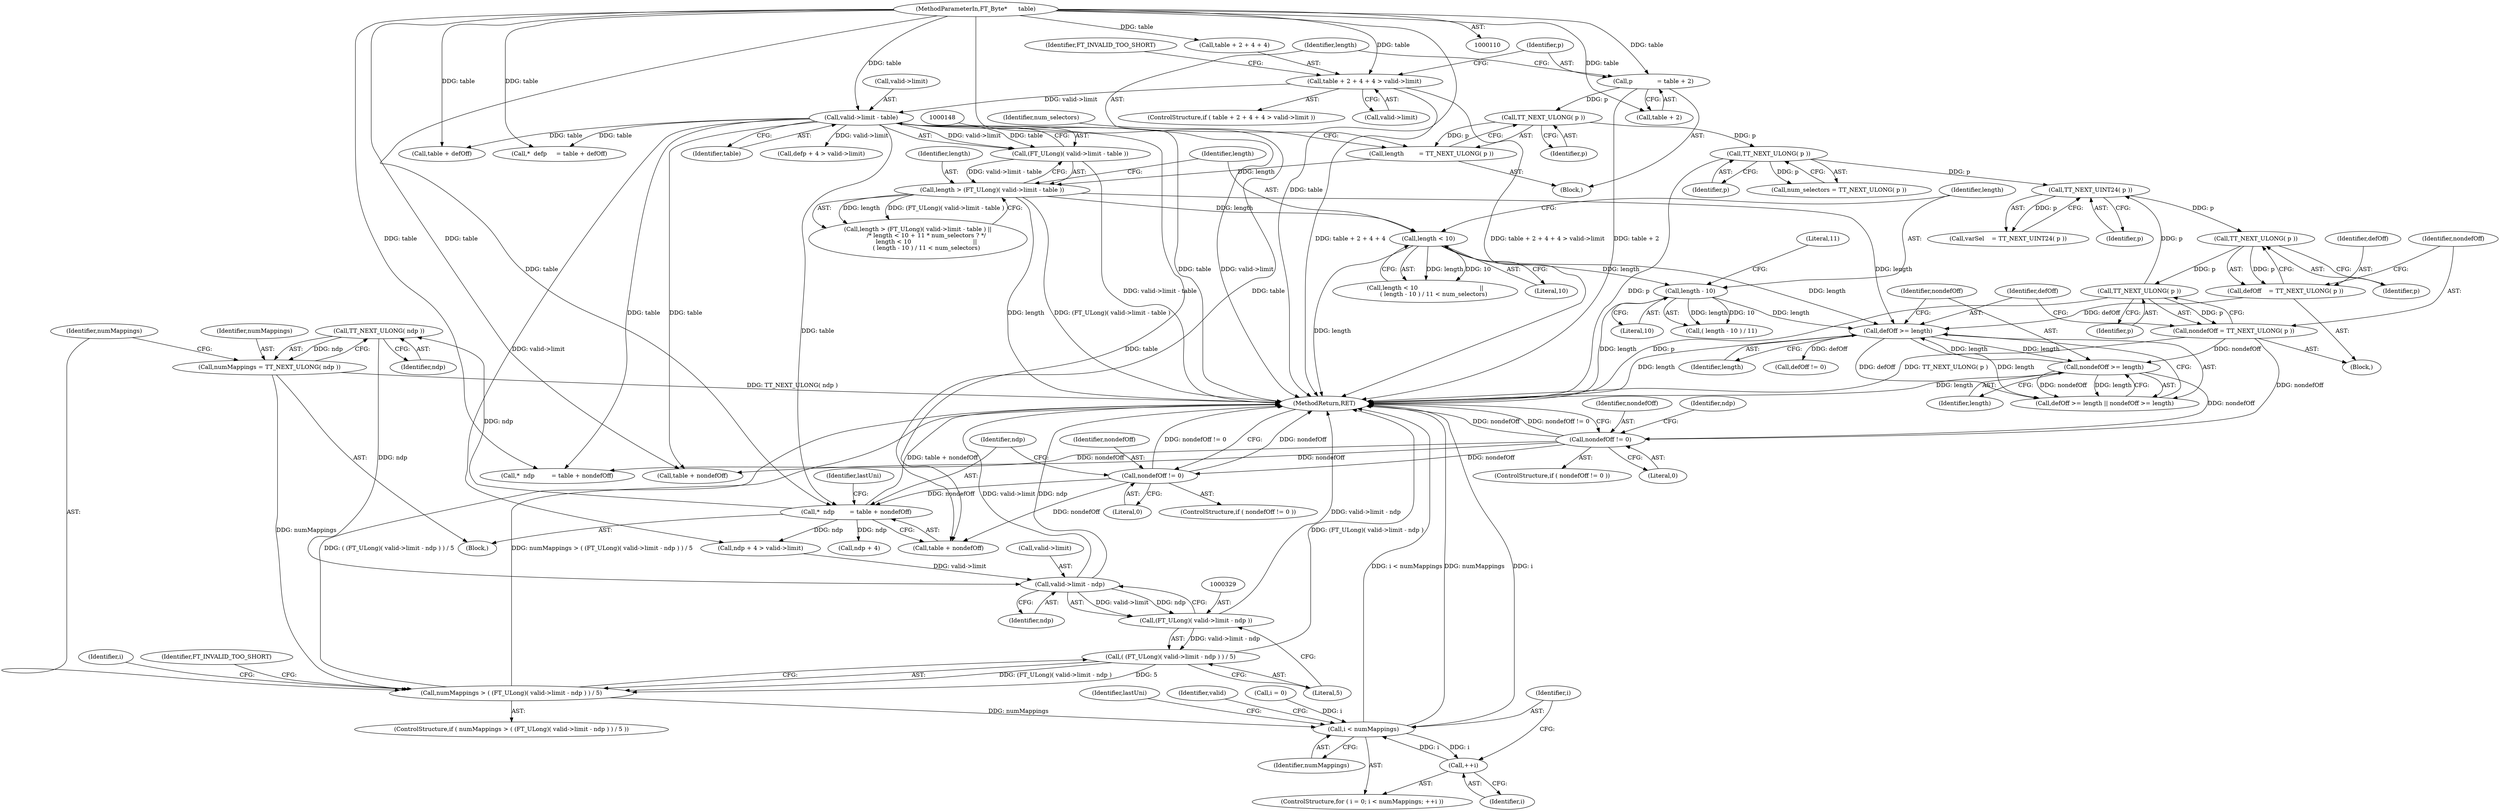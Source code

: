 digraph "0_savannah_57cbb8c148999ba8f14ed53435fc071ac9953afd@pointer" {
"1000322" [label="(Call,TT_NEXT_ULONG( ndp ))"];
"1000300" [label="(Call,*  ndp        = table + nondefOff)"];
"1000111" [label="(MethodParameterIn,FT_Byte*      table)"];
"1000149" [label="(Call,valid->limit - table)"];
"1000118" [label="(Call,table + 2 + 4 + 4 > valid->limit)"];
"1000295" [label="(Call,nondefOff != 0)"];
"1000279" [label="(Call,nondefOff != 0)"];
"1000193" [label="(Call,nondefOff = TT_NEXT_ULONG( p ))"];
"1000195" [label="(Call,TT_NEXT_ULONG( p ))"];
"1000190" [label="(Call,TT_NEXT_ULONG( p ))"];
"1000185" [label="(Call,TT_NEXT_UINT24( p ))"];
"1000141" [label="(Call,TT_NEXT_ULONG( p ))"];
"1000137" [label="(Call,TT_NEXT_ULONG( p ))"];
"1000130" [label="(Call,p             = table + 2)"];
"1000202" [label="(Call,nondefOff >= length)"];
"1000199" [label="(Call,defOff >= length)"];
"1000188" [label="(Call,defOff    = TT_NEXT_ULONG( p ))"];
"1000155" [label="(Call,length < 10)"];
"1000145" [label="(Call,length > (FT_ULong)( valid->limit - table ))"];
"1000135" [label="(Call,length        = TT_NEXT_ULONG( p ))"];
"1000147" [label="(Call,(FT_ULong)( valid->limit - table ))"];
"1000160" [label="(Call,length - 10)"];
"1000320" [label="(Call,numMappings = TT_NEXT_ULONG( ndp ))"];
"1000325" [label="(Call,numMappings > ( (FT_ULong)( valid->limit - ndp ) ) / 5)"];
"1000341" [label="(Call,i < numMappings)"];
"1000344" [label="(Call,++i)"];
"1000330" [label="(Call,valid->limit - ndp)"];
"1000328" [label="(Call,(FT_ULong)( valid->limit - ndp ))"];
"1000327" [label="(Call,( (FT_ULong)( valid->limit - ndp ) ) / 5)"];
"1000147" [label="(Call,(FT_ULong)( valid->limit - table ))"];
"1000312" [label="(Call,ndp + 4 > valid->limit)"];
"1000203" [label="(Identifier,nondefOff)"];
"1000339" [label="(Identifier,i)"];
"1000142" [label="(Identifier,p)"];
"1000296" [label="(Identifier,nondefOff)"];
"1000298" [label="(Block,)"];
"1000313" [label="(Call,ndp + 4)"];
"1000334" [label="(Identifier,ndp)"];
"1000331" [label="(Call,valid->limit)"];
"1000145" [label="(Call,length > (FT_ULong)( valid->limit - table ))"];
"1000157" [label="(Literal,10)"];
"1000126" [label="(Call,valid->limit)"];
"1000204" [label="(Identifier,length)"];
"1000194" [label="(Identifier,nondefOff)"];
"1000131" [label="(Identifier,p)"];
"1000280" [label="(Identifier,nondefOff)"];
"1000309" [label="(Identifier,lastUni)"];
"1000363" [label="(MethodReturn,RET)"];
"1000129" [label="(Identifier,FT_INVALID_TOO_SHORT)"];
"1000139" [label="(Call,num_selectors = TT_NEXT_ULONG( p ))"];
"1000163" [label="(Literal,11)"];
"1000224" [label="(Call,table + defOff)"];
"1000195" [label="(Call,TT_NEXT_ULONG( p ))"];
"1000140" [label="(Identifier,num_selectors)"];
"1000156" [label="(Identifier,length)"];
"1000141" [label="(Call,TT_NEXT_ULONG( p ))"];
"1000295" [label="(Call,nondefOff != 0)"];
"1000326" [label="(Identifier,numMappings)"];
"1000196" [label="(Identifier,p)"];
"1000136" [label="(Identifier,length)"];
"1000183" [label="(Call,varSel    = TT_NEXT_UINT24( p ))"];
"1000284" [label="(Call,*  ndp         = table + nondefOff)"];
"1000155" [label="(Call,length < 10)"];
"1000335" [label="(Literal,5)"];
"1000344" [label="(Call,++i)"];
"1000342" [label="(Identifier,i)"];
"1000300" [label="(Call,*  ndp        = table + nondefOff)"];
"1000111" [label="(MethodParameterIn,FT_Byte*      table)"];
"1000149" [label="(Call,valid->limit - table)"];
"1000138" [label="(Identifier,p)"];
"1000153" [label="(Identifier,table)"];
"1000279" [label="(Call,nondefOff != 0)"];
"1000150" [label="(Call,valid->limit)"];
"1000135" [label="(Call,length        = TT_NEXT_ULONG( p ))"];
"1000144" [label="(Call,length > (FT_ULong)( valid->limit - table ) ||\n         /* length < 10 + 11 * num_selectors ? */\n         length < 10                                 ||\n         ( length - 10 ) / 11 < num_selectors)"];
"1000199" [label="(Call,defOff >= length)"];
"1000336" [label="(Identifier,FT_INVALID_TOO_SHORT)"];
"1000119" [label="(Call,table + 2 + 4 + 4)"];
"1000113" [label="(Block,)"];
"1000217" [label="(Call,defOff != 0)"];
"1000320" [label="(Call,numMappings = TT_NEXT_ULONG( ndp ))"];
"1000181" [label="(Block,)"];
"1000302" [label="(Call,table + nondefOff)"];
"1000154" [label="(Call,length < 10                                 ||\n         ( length - 10 ) / 11 < num_selectors)"];
"1000286" [label="(Call,table + nondefOff)"];
"1000341" [label="(Call,i < numMappings)"];
"1000191" [label="(Identifier,p)"];
"1000328" [label="(Call,(FT_ULong)( valid->limit - ndp ))"];
"1000202" [label="(Call,nondefOff >= length)"];
"1000137" [label="(Call,TT_NEXT_ULONG( p ))"];
"1000297" [label="(Literal,0)"];
"1000347" [label="(Identifier,lastUni)"];
"1000285" [label="(Identifier,ndp)"];
"1000222" [label="(Call,*  defp     = table + defOff)"];
"1000301" [label="(Identifier,ndp)"];
"1000198" [label="(Call,defOff >= length || nondefOff >= length)"];
"1000160" [label="(Call,length - 10)"];
"1000146" [label="(Identifier,length)"];
"1000234" [label="(Call,defp + 4 > valid->limit)"];
"1000117" [label="(ControlStructure,if ( table + 2 + 4 + 4 > valid->limit ))"];
"1000345" [label="(Identifier,i)"];
"1000321" [label="(Identifier,numMappings)"];
"1000330" [label="(Call,valid->limit - ndp)"];
"1000118" [label="(Call,table + 2 + 4 + 4 > valid->limit)"];
"1000343" [label="(Identifier,numMappings)"];
"1000193" [label="(Call,nondefOff = TT_NEXT_ULONG( p ))"];
"1000186" [label="(Identifier,p)"];
"1000327" [label="(Call,( (FT_ULong)( valid->limit - ndp ) ) / 5)"];
"1000190" [label="(Call,TT_NEXT_ULONG( p ))"];
"1000278" [label="(ControlStructure,if ( nondefOff != 0 ))"];
"1000355" [label="(Identifier,valid)"];
"1000130" [label="(Call,p             = table + 2)"];
"1000161" [label="(Identifier,length)"];
"1000324" [label="(ControlStructure,if ( numMappings > ( (FT_ULong)( valid->limit - ndp ) ) / 5 ))"];
"1000159" [label="(Call,( length - 10 ) / 11)"];
"1000323" [label="(Identifier,ndp)"];
"1000162" [label="(Literal,10)"];
"1000325" [label="(Call,numMappings > ( (FT_ULong)( valid->limit - ndp ) ) / 5)"];
"1000185" [label="(Call,TT_NEXT_UINT24( p ))"];
"1000132" [label="(Call,table + 2)"];
"1000322" [label="(Call,TT_NEXT_ULONG( ndp ))"];
"1000189" [label="(Identifier,defOff)"];
"1000201" [label="(Identifier,length)"];
"1000338" [label="(Call,i = 0)"];
"1000200" [label="(Identifier,defOff)"];
"1000294" [label="(ControlStructure,if ( nondefOff != 0 ))"];
"1000337" [label="(ControlStructure,for ( i = 0; i < numMappings; ++i ))"];
"1000188" [label="(Call,defOff    = TT_NEXT_ULONG( p ))"];
"1000281" [label="(Literal,0)"];
"1000322" -> "1000320"  [label="AST: "];
"1000322" -> "1000323"  [label="CFG: "];
"1000323" -> "1000322"  [label="AST: "];
"1000320" -> "1000322"  [label="CFG: "];
"1000322" -> "1000320"  [label="DDG: ndp"];
"1000300" -> "1000322"  [label="DDG: ndp"];
"1000322" -> "1000330"  [label="DDG: ndp"];
"1000300" -> "1000298"  [label="AST: "];
"1000300" -> "1000302"  [label="CFG: "];
"1000301" -> "1000300"  [label="AST: "];
"1000302" -> "1000300"  [label="AST: "];
"1000309" -> "1000300"  [label="CFG: "];
"1000300" -> "1000363"  [label="DDG: table + nondefOff"];
"1000111" -> "1000300"  [label="DDG: table"];
"1000149" -> "1000300"  [label="DDG: table"];
"1000295" -> "1000300"  [label="DDG: nondefOff"];
"1000300" -> "1000312"  [label="DDG: ndp"];
"1000300" -> "1000313"  [label="DDG: ndp"];
"1000111" -> "1000110"  [label="AST: "];
"1000111" -> "1000363"  [label="DDG: table"];
"1000111" -> "1000118"  [label="DDG: table"];
"1000111" -> "1000119"  [label="DDG: table"];
"1000111" -> "1000130"  [label="DDG: table"];
"1000111" -> "1000132"  [label="DDG: table"];
"1000111" -> "1000149"  [label="DDG: table"];
"1000111" -> "1000222"  [label="DDG: table"];
"1000111" -> "1000224"  [label="DDG: table"];
"1000111" -> "1000284"  [label="DDG: table"];
"1000111" -> "1000286"  [label="DDG: table"];
"1000111" -> "1000302"  [label="DDG: table"];
"1000149" -> "1000147"  [label="AST: "];
"1000149" -> "1000153"  [label="CFG: "];
"1000150" -> "1000149"  [label="AST: "];
"1000153" -> "1000149"  [label="AST: "];
"1000147" -> "1000149"  [label="CFG: "];
"1000149" -> "1000363"  [label="DDG: table"];
"1000149" -> "1000363"  [label="DDG: valid->limit"];
"1000149" -> "1000147"  [label="DDG: valid->limit"];
"1000149" -> "1000147"  [label="DDG: table"];
"1000118" -> "1000149"  [label="DDG: valid->limit"];
"1000149" -> "1000222"  [label="DDG: table"];
"1000149" -> "1000224"  [label="DDG: table"];
"1000149" -> "1000234"  [label="DDG: valid->limit"];
"1000149" -> "1000284"  [label="DDG: table"];
"1000149" -> "1000286"  [label="DDG: table"];
"1000149" -> "1000302"  [label="DDG: table"];
"1000149" -> "1000312"  [label="DDG: valid->limit"];
"1000118" -> "1000117"  [label="AST: "];
"1000118" -> "1000126"  [label="CFG: "];
"1000119" -> "1000118"  [label="AST: "];
"1000126" -> "1000118"  [label="AST: "];
"1000129" -> "1000118"  [label="CFG: "];
"1000131" -> "1000118"  [label="CFG: "];
"1000118" -> "1000363"  [label="DDG: table + 2 + 4 + 4 > valid->limit"];
"1000118" -> "1000363"  [label="DDG: table + 2 + 4 + 4"];
"1000295" -> "1000294"  [label="AST: "];
"1000295" -> "1000297"  [label="CFG: "];
"1000296" -> "1000295"  [label="AST: "];
"1000297" -> "1000295"  [label="AST: "];
"1000301" -> "1000295"  [label="CFG: "];
"1000363" -> "1000295"  [label="CFG: "];
"1000295" -> "1000363"  [label="DDG: nondefOff"];
"1000295" -> "1000363"  [label="DDG: nondefOff != 0"];
"1000279" -> "1000295"  [label="DDG: nondefOff"];
"1000295" -> "1000302"  [label="DDG: nondefOff"];
"1000279" -> "1000278"  [label="AST: "];
"1000279" -> "1000281"  [label="CFG: "];
"1000280" -> "1000279"  [label="AST: "];
"1000281" -> "1000279"  [label="AST: "];
"1000285" -> "1000279"  [label="CFG: "];
"1000363" -> "1000279"  [label="CFG: "];
"1000279" -> "1000363"  [label="DDG: nondefOff"];
"1000279" -> "1000363"  [label="DDG: nondefOff != 0"];
"1000193" -> "1000279"  [label="DDG: nondefOff"];
"1000202" -> "1000279"  [label="DDG: nondefOff"];
"1000279" -> "1000284"  [label="DDG: nondefOff"];
"1000279" -> "1000286"  [label="DDG: nondefOff"];
"1000193" -> "1000181"  [label="AST: "];
"1000193" -> "1000195"  [label="CFG: "];
"1000194" -> "1000193"  [label="AST: "];
"1000195" -> "1000193"  [label="AST: "];
"1000200" -> "1000193"  [label="CFG: "];
"1000193" -> "1000363"  [label="DDG: TT_NEXT_ULONG( p )"];
"1000195" -> "1000193"  [label="DDG: p"];
"1000193" -> "1000202"  [label="DDG: nondefOff"];
"1000195" -> "1000196"  [label="CFG: "];
"1000196" -> "1000195"  [label="AST: "];
"1000195" -> "1000363"  [label="DDG: p"];
"1000195" -> "1000185"  [label="DDG: p"];
"1000190" -> "1000195"  [label="DDG: p"];
"1000190" -> "1000188"  [label="AST: "];
"1000190" -> "1000191"  [label="CFG: "];
"1000191" -> "1000190"  [label="AST: "];
"1000188" -> "1000190"  [label="CFG: "];
"1000190" -> "1000188"  [label="DDG: p"];
"1000185" -> "1000190"  [label="DDG: p"];
"1000185" -> "1000183"  [label="AST: "];
"1000185" -> "1000186"  [label="CFG: "];
"1000186" -> "1000185"  [label="AST: "];
"1000183" -> "1000185"  [label="CFG: "];
"1000185" -> "1000183"  [label="DDG: p"];
"1000141" -> "1000185"  [label="DDG: p"];
"1000141" -> "1000139"  [label="AST: "];
"1000141" -> "1000142"  [label="CFG: "];
"1000142" -> "1000141"  [label="AST: "];
"1000139" -> "1000141"  [label="CFG: "];
"1000141" -> "1000363"  [label="DDG: p"];
"1000141" -> "1000139"  [label="DDG: p"];
"1000137" -> "1000141"  [label="DDG: p"];
"1000137" -> "1000135"  [label="AST: "];
"1000137" -> "1000138"  [label="CFG: "];
"1000138" -> "1000137"  [label="AST: "];
"1000135" -> "1000137"  [label="CFG: "];
"1000137" -> "1000135"  [label="DDG: p"];
"1000130" -> "1000137"  [label="DDG: p"];
"1000130" -> "1000113"  [label="AST: "];
"1000130" -> "1000132"  [label="CFG: "];
"1000131" -> "1000130"  [label="AST: "];
"1000132" -> "1000130"  [label="AST: "];
"1000136" -> "1000130"  [label="CFG: "];
"1000130" -> "1000363"  [label="DDG: table + 2"];
"1000202" -> "1000198"  [label="AST: "];
"1000202" -> "1000204"  [label="CFG: "];
"1000203" -> "1000202"  [label="AST: "];
"1000204" -> "1000202"  [label="AST: "];
"1000198" -> "1000202"  [label="CFG: "];
"1000202" -> "1000363"  [label="DDG: length"];
"1000202" -> "1000199"  [label="DDG: length"];
"1000202" -> "1000198"  [label="DDG: nondefOff"];
"1000202" -> "1000198"  [label="DDG: length"];
"1000199" -> "1000202"  [label="DDG: length"];
"1000199" -> "1000198"  [label="AST: "];
"1000199" -> "1000201"  [label="CFG: "];
"1000200" -> "1000199"  [label="AST: "];
"1000201" -> "1000199"  [label="AST: "];
"1000203" -> "1000199"  [label="CFG: "];
"1000198" -> "1000199"  [label="CFG: "];
"1000199" -> "1000363"  [label="DDG: length"];
"1000199" -> "1000198"  [label="DDG: defOff"];
"1000199" -> "1000198"  [label="DDG: length"];
"1000188" -> "1000199"  [label="DDG: defOff"];
"1000155" -> "1000199"  [label="DDG: length"];
"1000145" -> "1000199"  [label="DDG: length"];
"1000160" -> "1000199"  [label="DDG: length"];
"1000199" -> "1000217"  [label="DDG: defOff"];
"1000188" -> "1000181"  [label="AST: "];
"1000189" -> "1000188"  [label="AST: "];
"1000194" -> "1000188"  [label="CFG: "];
"1000155" -> "1000154"  [label="AST: "];
"1000155" -> "1000157"  [label="CFG: "];
"1000156" -> "1000155"  [label="AST: "];
"1000157" -> "1000155"  [label="AST: "];
"1000161" -> "1000155"  [label="CFG: "];
"1000154" -> "1000155"  [label="CFG: "];
"1000155" -> "1000363"  [label="DDG: length"];
"1000155" -> "1000154"  [label="DDG: length"];
"1000155" -> "1000154"  [label="DDG: 10"];
"1000145" -> "1000155"  [label="DDG: length"];
"1000155" -> "1000160"  [label="DDG: length"];
"1000145" -> "1000144"  [label="AST: "];
"1000145" -> "1000147"  [label="CFG: "];
"1000146" -> "1000145"  [label="AST: "];
"1000147" -> "1000145"  [label="AST: "];
"1000156" -> "1000145"  [label="CFG: "];
"1000144" -> "1000145"  [label="CFG: "];
"1000145" -> "1000363"  [label="DDG: length"];
"1000145" -> "1000363"  [label="DDG: (FT_ULong)( valid->limit - table )"];
"1000145" -> "1000144"  [label="DDG: length"];
"1000145" -> "1000144"  [label="DDG: (FT_ULong)( valid->limit - table )"];
"1000135" -> "1000145"  [label="DDG: length"];
"1000147" -> "1000145"  [label="DDG: valid->limit - table"];
"1000135" -> "1000113"  [label="AST: "];
"1000136" -> "1000135"  [label="AST: "];
"1000140" -> "1000135"  [label="CFG: "];
"1000148" -> "1000147"  [label="AST: "];
"1000147" -> "1000363"  [label="DDG: valid->limit - table"];
"1000160" -> "1000159"  [label="AST: "];
"1000160" -> "1000162"  [label="CFG: "];
"1000161" -> "1000160"  [label="AST: "];
"1000162" -> "1000160"  [label="AST: "];
"1000163" -> "1000160"  [label="CFG: "];
"1000160" -> "1000363"  [label="DDG: length"];
"1000160" -> "1000159"  [label="DDG: length"];
"1000160" -> "1000159"  [label="DDG: 10"];
"1000320" -> "1000298"  [label="AST: "];
"1000321" -> "1000320"  [label="AST: "];
"1000326" -> "1000320"  [label="CFG: "];
"1000320" -> "1000363"  [label="DDG: TT_NEXT_ULONG( ndp )"];
"1000320" -> "1000325"  [label="DDG: numMappings"];
"1000325" -> "1000324"  [label="AST: "];
"1000325" -> "1000327"  [label="CFG: "];
"1000326" -> "1000325"  [label="AST: "];
"1000327" -> "1000325"  [label="AST: "];
"1000336" -> "1000325"  [label="CFG: "];
"1000339" -> "1000325"  [label="CFG: "];
"1000325" -> "1000363"  [label="DDG: numMappings > ( (FT_ULong)( valid->limit - ndp ) ) / 5"];
"1000325" -> "1000363"  [label="DDG: ( (FT_ULong)( valid->limit - ndp ) ) / 5"];
"1000327" -> "1000325"  [label="DDG: (FT_ULong)( valid->limit - ndp )"];
"1000327" -> "1000325"  [label="DDG: 5"];
"1000325" -> "1000341"  [label="DDG: numMappings"];
"1000341" -> "1000337"  [label="AST: "];
"1000341" -> "1000343"  [label="CFG: "];
"1000342" -> "1000341"  [label="AST: "];
"1000343" -> "1000341"  [label="AST: "];
"1000347" -> "1000341"  [label="CFG: "];
"1000355" -> "1000341"  [label="CFG: "];
"1000341" -> "1000363"  [label="DDG: numMappings"];
"1000341" -> "1000363"  [label="DDG: i"];
"1000341" -> "1000363"  [label="DDG: i < numMappings"];
"1000338" -> "1000341"  [label="DDG: i"];
"1000344" -> "1000341"  [label="DDG: i"];
"1000341" -> "1000344"  [label="DDG: i"];
"1000344" -> "1000337"  [label="AST: "];
"1000344" -> "1000345"  [label="CFG: "];
"1000345" -> "1000344"  [label="AST: "];
"1000342" -> "1000344"  [label="CFG: "];
"1000330" -> "1000328"  [label="AST: "];
"1000330" -> "1000334"  [label="CFG: "];
"1000331" -> "1000330"  [label="AST: "];
"1000334" -> "1000330"  [label="AST: "];
"1000328" -> "1000330"  [label="CFG: "];
"1000330" -> "1000363"  [label="DDG: ndp"];
"1000330" -> "1000363"  [label="DDG: valid->limit"];
"1000330" -> "1000328"  [label="DDG: valid->limit"];
"1000330" -> "1000328"  [label="DDG: ndp"];
"1000312" -> "1000330"  [label="DDG: valid->limit"];
"1000328" -> "1000327"  [label="AST: "];
"1000329" -> "1000328"  [label="AST: "];
"1000335" -> "1000328"  [label="CFG: "];
"1000328" -> "1000363"  [label="DDG: valid->limit - ndp"];
"1000328" -> "1000327"  [label="DDG: valid->limit - ndp"];
"1000327" -> "1000335"  [label="CFG: "];
"1000335" -> "1000327"  [label="AST: "];
"1000327" -> "1000363"  [label="DDG: (FT_ULong)( valid->limit - ndp )"];
}
